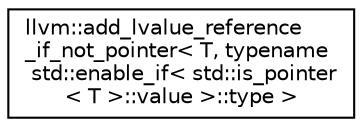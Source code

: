 digraph "Graphical Class Hierarchy"
{
  edge [fontname="Helvetica",fontsize="10",labelfontname="Helvetica",labelfontsize="10"];
  node [fontname="Helvetica",fontsize="10",shape=record];
  rankdir="LR";
  Node1 [label="llvm::add_lvalue_reference\l_if_not_pointer\< T, typename\l std::enable_if\< std::is_pointer\l\< T \>::value \>::type \>",height=0.2,width=0.4,color="black", fillcolor="white", style="filled",URL="$structllvm_1_1add__lvalue__reference__if__not__pointer_3_01T_00_01typename_01std_1_1enable__if_3f0a21468c95cc5203b09ce751e87359c.html"];
}
